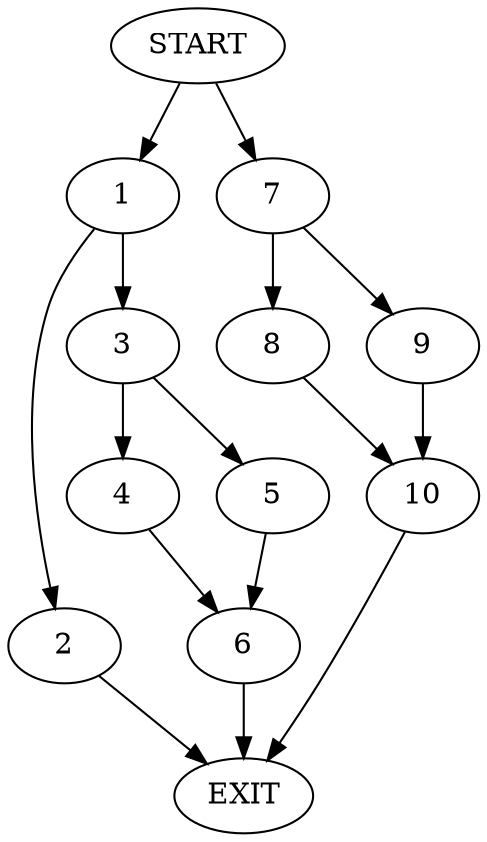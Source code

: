 digraph {
0 [label="START"]
11 [label="EXIT"]
0 -> 1
1 -> 2
1 -> 3
3 -> 4
3 -> 5
2 -> 11
4 -> 6
5 -> 6
6 -> 11
0 -> 7
7 -> 8
7 -> 9
8 -> 10
9 -> 10
10 -> 11
}
